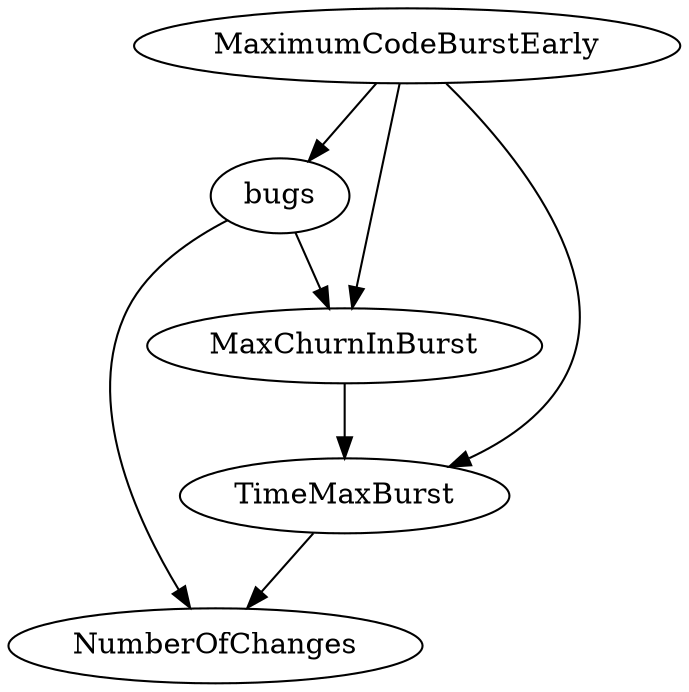 digraph {
   bugs;
   NumberOfChanges;
   MaximumCodeBurstEarly;
   MaxChurnInBurst;
   TimeMaxBurst;
   bugs -> NumberOfChanges;
   bugs -> MaxChurnInBurst;
   MaximumCodeBurstEarly -> bugs;
   MaximumCodeBurstEarly -> MaxChurnInBurst;
   MaximumCodeBurstEarly -> TimeMaxBurst;
   MaxChurnInBurst -> TimeMaxBurst;
   TimeMaxBurst -> NumberOfChanges;
}
